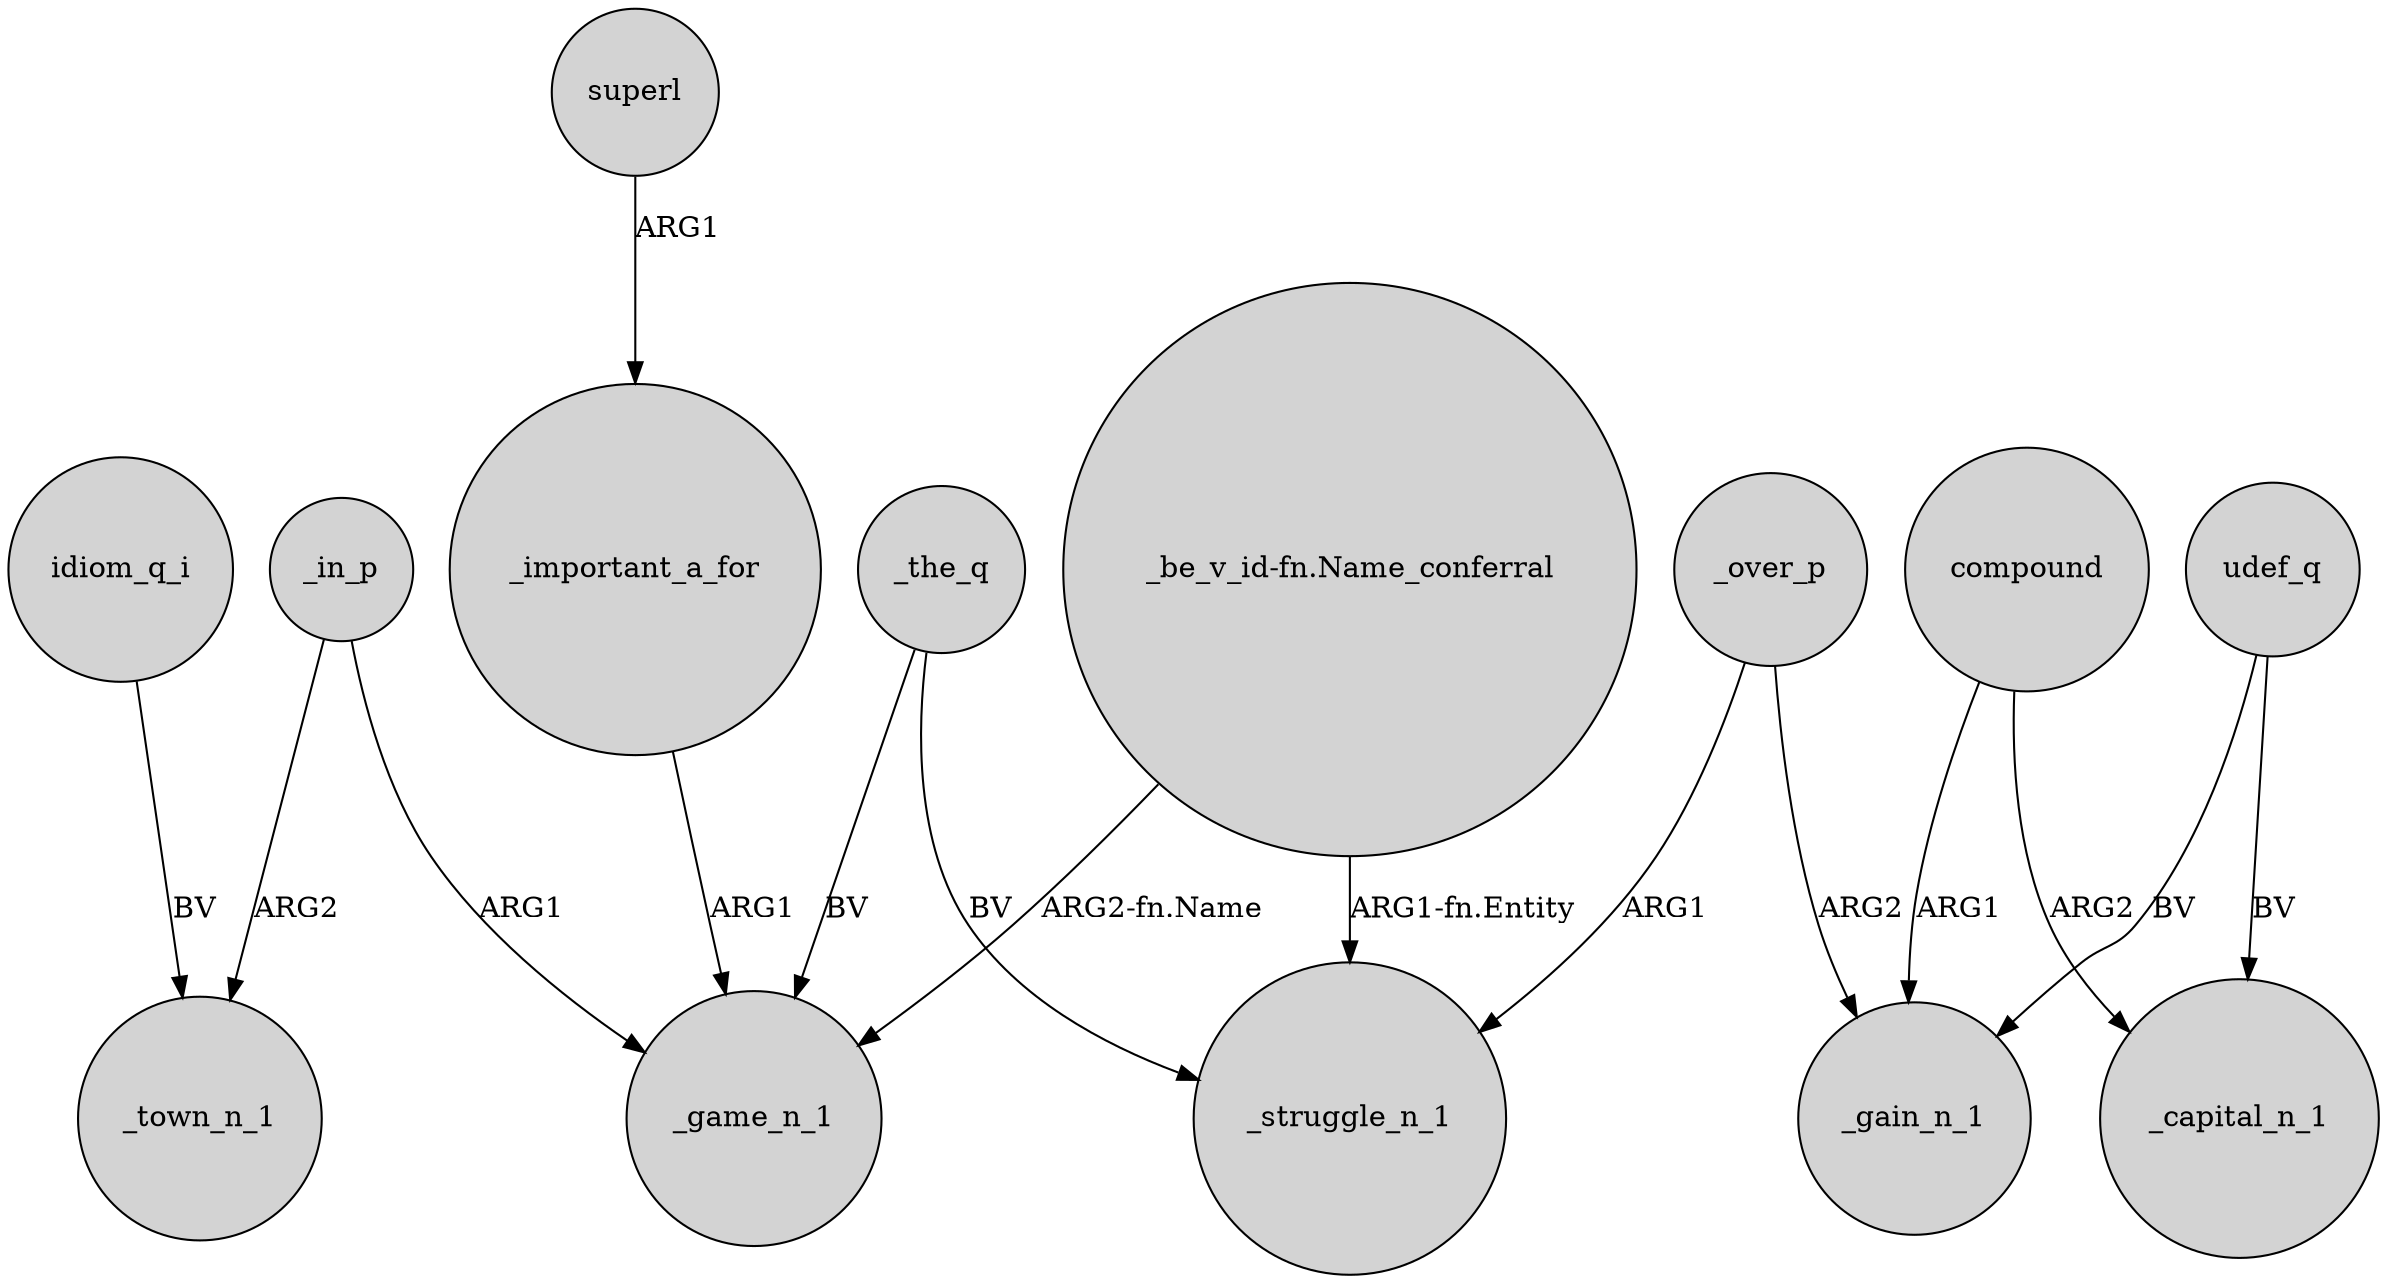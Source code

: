 digraph {
	node [shape=circle style=filled]
	_in_p -> _town_n_1 [label=ARG2]
	_in_p -> _game_n_1 [label=ARG1]
	compound -> _capital_n_1 [label=ARG2]
	compound -> _gain_n_1 [label=ARG1]
	idiom_q_i -> _town_n_1 [label=BV]
	udef_q -> _capital_n_1 [label=BV]
	_the_q -> _game_n_1 [label=BV]
	"_be_v_id-fn.Name_conferral" -> _game_n_1 [label="ARG2-fn.Name"]
	_important_a_for -> _game_n_1 [label=ARG1]
	superl -> _important_a_for [label=ARG1]
	"_be_v_id-fn.Name_conferral" -> _struggle_n_1 [label="ARG1-fn.Entity"]
	_the_q -> _struggle_n_1 [label=BV]
	_over_p -> _struggle_n_1 [label=ARG1]
	_over_p -> _gain_n_1 [label=ARG2]
	udef_q -> _gain_n_1 [label=BV]
}
